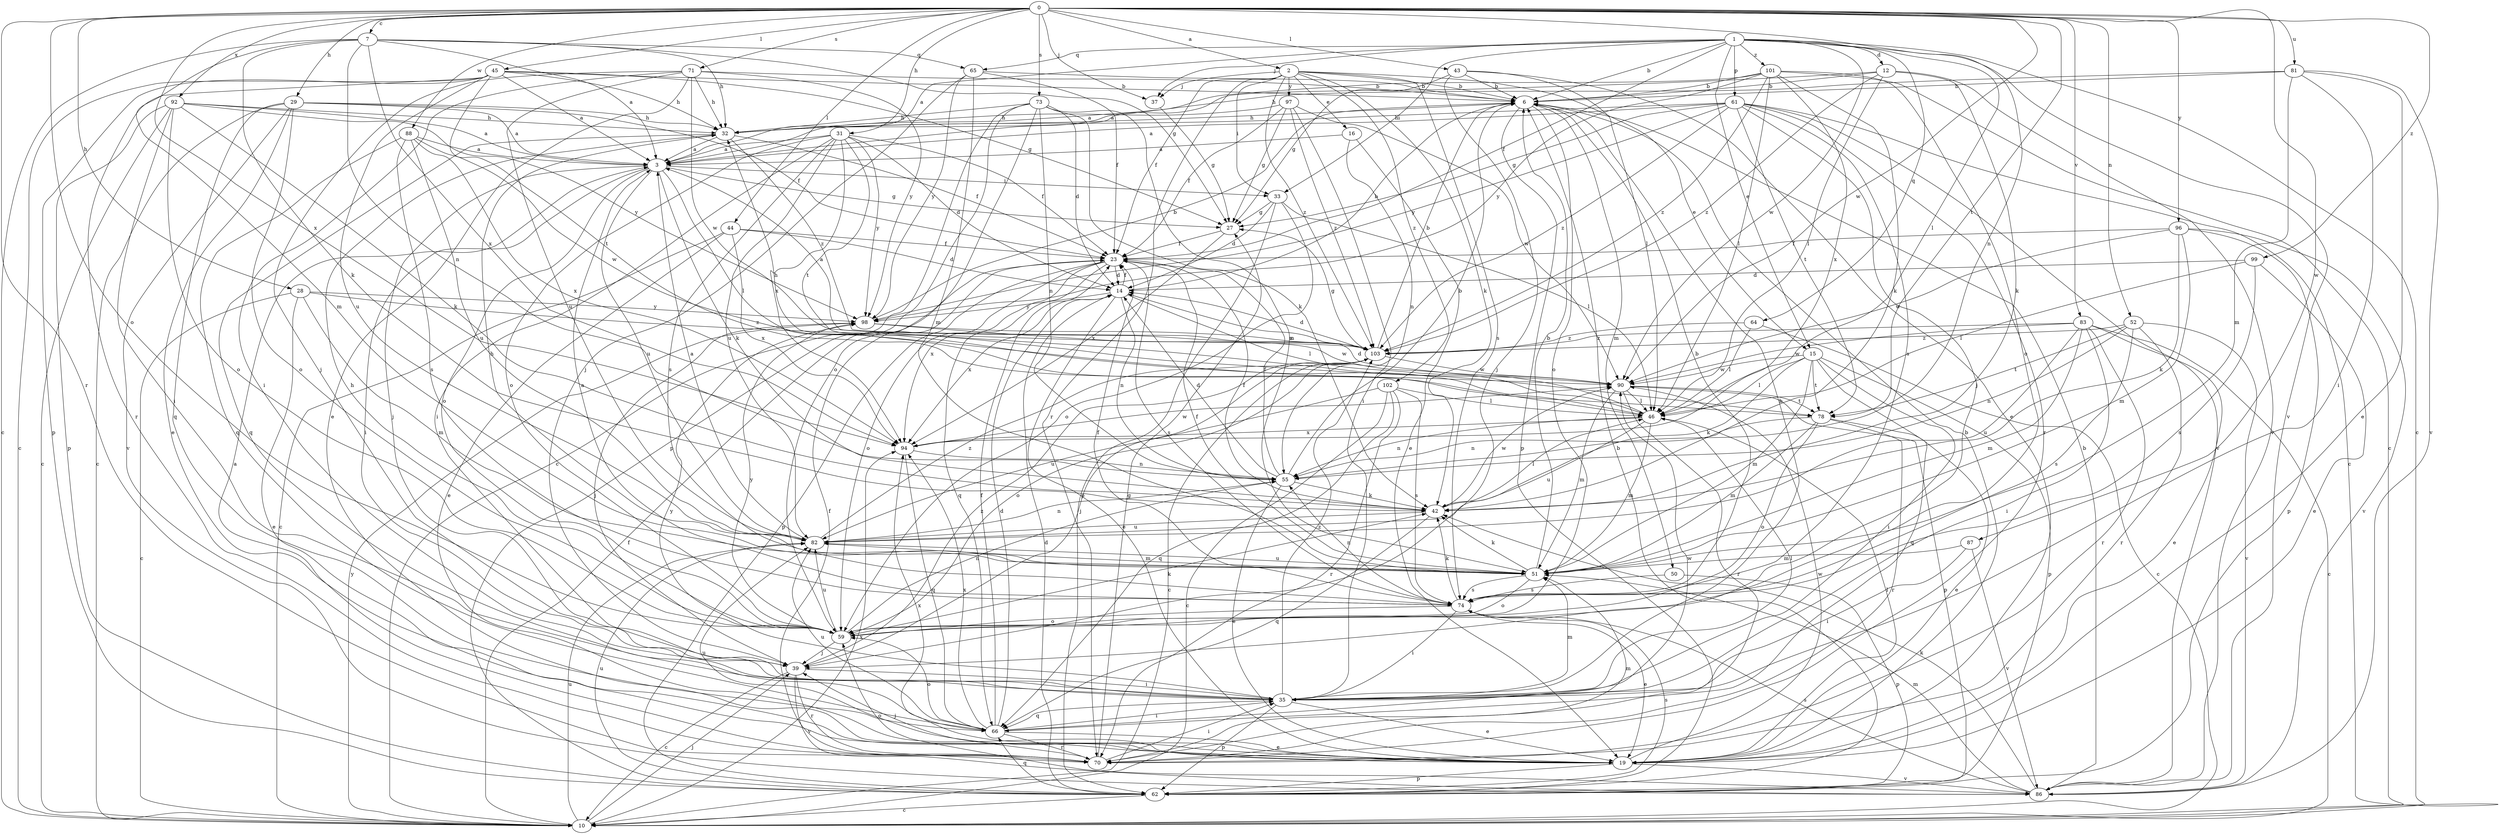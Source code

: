 strict digraph  {
0;
1;
2;
3;
6;
7;
10;
12;
14;
15;
16;
19;
23;
27;
28;
29;
31;
32;
33;
35;
37;
39;
42;
43;
44;
45;
46;
50;
51;
52;
55;
59;
61;
62;
64;
65;
66;
70;
71;
73;
74;
78;
81;
82;
83;
86;
87;
88;
90;
92;
94;
96;
97;
98;
99;
101;
102;
103;
0 -> 2  [label=a];
0 -> 7  [label=c];
0 -> 28  [label=h];
0 -> 29  [label=h];
0 -> 31  [label=h];
0 -> 37  [label=j];
0 -> 43  [label=l];
0 -> 44  [label=l];
0 -> 45  [label=l];
0 -> 52  [label=n];
0 -> 55  [label=n];
0 -> 59  [label=o];
0 -> 70  [label=r];
0 -> 71  [label=s];
0 -> 73  [label=s];
0 -> 78  [label=t];
0 -> 81  [label=u];
0 -> 83  [label=v];
0 -> 87  [label=w];
0 -> 88  [label=w];
0 -> 90  [label=w];
0 -> 92  [label=x];
0 -> 94  [label=x];
0 -> 96  [label=y];
0 -> 99  [label=z];
1 -> 3  [label=a];
1 -> 6  [label=b];
1 -> 10  [label=c];
1 -> 12  [label=d];
1 -> 15  [label=e];
1 -> 23  [label=f];
1 -> 33  [label=i];
1 -> 37  [label=j];
1 -> 46  [label=l];
1 -> 61  [label=p];
1 -> 64  [label=q];
1 -> 65  [label=q];
1 -> 86  [label=v];
1 -> 90  [label=w];
1 -> 101  [label=z];
2 -> 6  [label=b];
2 -> 15  [label=e];
2 -> 16  [label=e];
2 -> 23  [label=f];
2 -> 33  [label=i];
2 -> 37  [label=j];
2 -> 42  [label=k];
2 -> 70  [label=r];
2 -> 74  [label=s];
2 -> 97  [label=y];
2 -> 102  [label=z];
2 -> 103  [label=z];
3 -> 27  [label=g];
3 -> 33  [label=i];
3 -> 35  [label=i];
3 -> 39  [label=j];
3 -> 42  [label=k];
3 -> 46  [label=l];
3 -> 59  [label=o];
3 -> 82  [label=u];
6 -> 32  [label=h];
6 -> 50  [label=m];
6 -> 59  [label=o];
6 -> 62  [label=p];
7 -> 3  [label=a];
7 -> 10  [label=c];
7 -> 27  [label=g];
7 -> 32  [label=h];
7 -> 42  [label=k];
7 -> 51  [label=m];
7 -> 55  [label=n];
7 -> 65  [label=q];
7 -> 94  [label=x];
10 -> 23  [label=f];
10 -> 39  [label=j];
10 -> 82  [label=u];
10 -> 94  [label=x];
10 -> 98  [label=y];
12 -> 3  [label=a];
12 -> 6  [label=b];
12 -> 42  [label=k];
12 -> 46  [label=l];
12 -> 86  [label=v];
12 -> 103  [label=z];
14 -> 6  [label=b];
14 -> 19  [label=e];
14 -> 23  [label=f];
14 -> 46  [label=l];
14 -> 55  [label=n];
14 -> 94  [label=x];
14 -> 98  [label=y];
15 -> 35  [label=i];
15 -> 42  [label=k];
15 -> 46  [label=l];
15 -> 51  [label=m];
15 -> 62  [label=p];
15 -> 66  [label=q];
15 -> 78  [label=t];
15 -> 90  [label=w];
16 -> 3  [label=a];
16 -> 19  [label=e];
16 -> 55  [label=n];
19 -> 6  [label=b];
19 -> 46  [label=l];
19 -> 62  [label=p];
19 -> 82  [label=u];
19 -> 86  [label=v];
19 -> 90  [label=w];
19 -> 94  [label=x];
23 -> 14  [label=d];
23 -> 59  [label=o];
23 -> 62  [label=p];
23 -> 66  [label=q];
23 -> 74  [label=s];
23 -> 94  [label=x];
27 -> 23  [label=f];
27 -> 94  [label=x];
28 -> 10  [label=c];
28 -> 19  [label=e];
28 -> 51  [label=m];
28 -> 98  [label=y];
28 -> 103  [label=z];
29 -> 3  [label=a];
29 -> 10  [label=c];
29 -> 19  [label=e];
29 -> 23  [label=f];
29 -> 32  [label=h];
29 -> 59  [label=o];
29 -> 66  [label=q];
29 -> 86  [label=v];
31 -> 3  [label=a];
31 -> 14  [label=d];
31 -> 23  [label=f];
31 -> 35  [label=i];
31 -> 59  [label=o];
31 -> 74  [label=s];
31 -> 78  [label=t];
31 -> 82  [label=u];
31 -> 94  [label=x];
31 -> 98  [label=y];
32 -> 3  [label=a];
32 -> 23  [label=f];
32 -> 66  [label=q];
32 -> 103  [label=z];
33 -> 14  [label=d];
33 -> 27  [label=g];
33 -> 46  [label=l];
33 -> 59  [label=o];
33 -> 62  [label=p];
35 -> 6  [label=b];
35 -> 19  [label=e];
35 -> 46  [label=l];
35 -> 51  [label=m];
35 -> 62  [label=p];
35 -> 66  [label=q];
35 -> 98  [label=y];
35 -> 103  [label=z];
37 -> 27  [label=g];
39 -> 10  [label=c];
39 -> 35  [label=i];
39 -> 70  [label=r];
39 -> 86  [label=v];
39 -> 103  [label=z];
42 -> 23  [label=f];
42 -> 46  [label=l];
42 -> 66  [label=q];
42 -> 82  [label=u];
42 -> 90  [label=w];
43 -> 6  [label=b];
43 -> 19  [label=e];
43 -> 27  [label=g];
43 -> 39  [label=j];
43 -> 46  [label=l];
44 -> 10  [label=c];
44 -> 14  [label=d];
44 -> 19  [label=e];
44 -> 23  [label=f];
44 -> 94  [label=x];
45 -> 3  [label=a];
45 -> 6  [label=b];
45 -> 10  [label=c];
45 -> 27  [label=g];
45 -> 32  [label=h];
45 -> 62  [label=p];
45 -> 70  [label=r];
45 -> 78  [label=t];
45 -> 82  [label=u];
46 -> 14  [label=d];
46 -> 32  [label=h];
46 -> 51  [label=m];
46 -> 55  [label=n];
46 -> 82  [label=u];
46 -> 94  [label=x];
50 -> 62  [label=p];
50 -> 74  [label=s];
51 -> 6  [label=b];
51 -> 23  [label=f];
51 -> 32  [label=h];
51 -> 42  [label=k];
51 -> 59  [label=o];
51 -> 74  [label=s];
51 -> 82  [label=u];
52 -> 55  [label=n];
52 -> 70  [label=r];
52 -> 74  [label=s];
52 -> 78  [label=t];
52 -> 86  [label=v];
52 -> 103  [label=z];
55 -> 6  [label=b];
55 -> 14  [label=d];
55 -> 19  [label=e];
55 -> 23  [label=f];
55 -> 42  [label=k];
59 -> 32  [label=h];
59 -> 39  [label=j];
59 -> 42  [label=k];
59 -> 55  [label=n];
59 -> 82  [label=u];
59 -> 98  [label=y];
61 -> 3  [label=a];
61 -> 10  [label=c];
61 -> 27  [label=g];
61 -> 32  [label=h];
61 -> 39  [label=j];
61 -> 70  [label=r];
61 -> 74  [label=s];
61 -> 78  [label=t];
61 -> 86  [label=v];
61 -> 98  [label=y];
61 -> 103  [label=z];
62 -> 6  [label=b];
62 -> 10  [label=c];
62 -> 14  [label=d];
62 -> 66  [label=q];
62 -> 74  [label=s];
62 -> 82  [label=u];
64 -> 10  [label=c];
64 -> 46  [label=l];
64 -> 103  [label=z];
65 -> 6  [label=b];
65 -> 23  [label=f];
65 -> 39  [label=j];
65 -> 51  [label=m];
65 -> 98  [label=y];
66 -> 14  [label=d];
66 -> 19  [label=e];
66 -> 23  [label=f];
66 -> 35  [label=i];
66 -> 59  [label=o];
66 -> 70  [label=r];
66 -> 82  [label=u];
66 -> 90  [label=w];
66 -> 94  [label=x];
70 -> 3  [label=a];
70 -> 23  [label=f];
70 -> 27  [label=g];
70 -> 35  [label=i];
70 -> 39  [label=j];
70 -> 51  [label=m];
71 -> 6  [label=b];
71 -> 19  [label=e];
71 -> 32  [label=h];
71 -> 35  [label=i];
71 -> 39  [label=j];
71 -> 82  [label=u];
71 -> 90  [label=w];
71 -> 98  [label=y];
73 -> 10  [label=c];
73 -> 14  [label=d];
73 -> 32  [label=h];
73 -> 42  [label=k];
73 -> 51  [label=m];
73 -> 55  [label=n];
73 -> 59  [label=o];
73 -> 62  [label=p];
74 -> 3  [label=a];
74 -> 6  [label=b];
74 -> 19  [label=e];
74 -> 23  [label=f];
74 -> 35  [label=i];
74 -> 42  [label=k];
74 -> 55  [label=n];
74 -> 59  [label=o];
78 -> 19  [label=e];
78 -> 51  [label=m];
78 -> 55  [label=n];
78 -> 59  [label=o];
78 -> 70  [label=r];
81 -> 6  [label=b];
81 -> 19  [label=e];
81 -> 32  [label=h];
81 -> 35  [label=i];
81 -> 51  [label=m];
81 -> 86  [label=v];
82 -> 3  [label=a];
82 -> 51  [label=m];
82 -> 55  [label=n];
82 -> 103  [label=z];
83 -> 10  [label=c];
83 -> 19  [label=e];
83 -> 35  [label=i];
83 -> 51  [label=m];
83 -> 70  [label=r];
83 -> 82  [label=u];
83 -> 90  [label=w];
83 -> 103  [label=z];
86 -> 6  [label=b];
86 -> 42  [label=k];
86 -> 51  [label=m];
86 -> 59  [label=o];
86 -> 74  [label=s];
87 -> 35  [label=i];
87 -> 51  [label=m];
87 -> 86  [label=v];
88 -> 3  [label=a];
88 -> 66  [label=q];
88 -> 74  [label=s];
88 -> 82  [label=u];
88 -> 90  [label=w];
88 -> 94  [label=x];
90 -> 46  [label=l];
90 -> 51  [label=m];
90 -> 62  [label=p];
90 -> 70  [label=r];
90 -> 78  [label=t];
92 -> 3  [label=a];
92 -> 10  [label=c];
92 -> 32  [label=h];
92 -> 35  [label=i];
92 -> 42  [label=k];
92 -> 59  [label=o];
92 -> 62  [label=p];
92 -> 98  [label=y];
94 -> 55  [label=n];
94 -> 66  [label=q];
94 -> 90  [label=w];
96 -> 23  [label=f];
96 -> 42  [label=k];
96 -> 51  [label=m];
96 -> 62  [label=p];
96 -> 86  [label=v];
96 -> 90  [label=w];
97 -> 23  [label=f];
97 -> 27  [label=g];
97 -> 32  [label=h];
97 -> 35  [label=i];
97 -> 90  [label=w];
97 -> 103  [label=z];
98 -> 6  [label=b];
98 -> 39  [label=j];
98 -> 90  [label=w];
98 -> 103  [label=z];
99 -> 14  [label=d];
99 -> 19  [label=e];
99 -> 46  [label=l];
99 -> 74  [label=s];
101 -> 3  [label=a];
101 -> 6  [label=b];
101 -> 10  [label=c];
101 -> 42  [label=k];
101 -> 46  [label=l];
101 -> 59  [label=o];
101 -> 94  [label=x];
101 -> 98  [label=y];
101 -> 103  [label=z];
102 -> 10  [label=c];
102 -> 46  [label=l];
102 -> 66  [label=q];
102 -> 70  [label=r];
102 -> 74  [label=s];
102 -> 82  [label=u];
103 -> 3  [label=a];
103 -> 6  [label=b];
103 -> 10  [label=c];
103 -> 14  [label=d];
103 -> 27  [label=g];
103 -> 39  [label=j];
103 -> 59  [label=o];
103 -> 90  [label=w];
}
